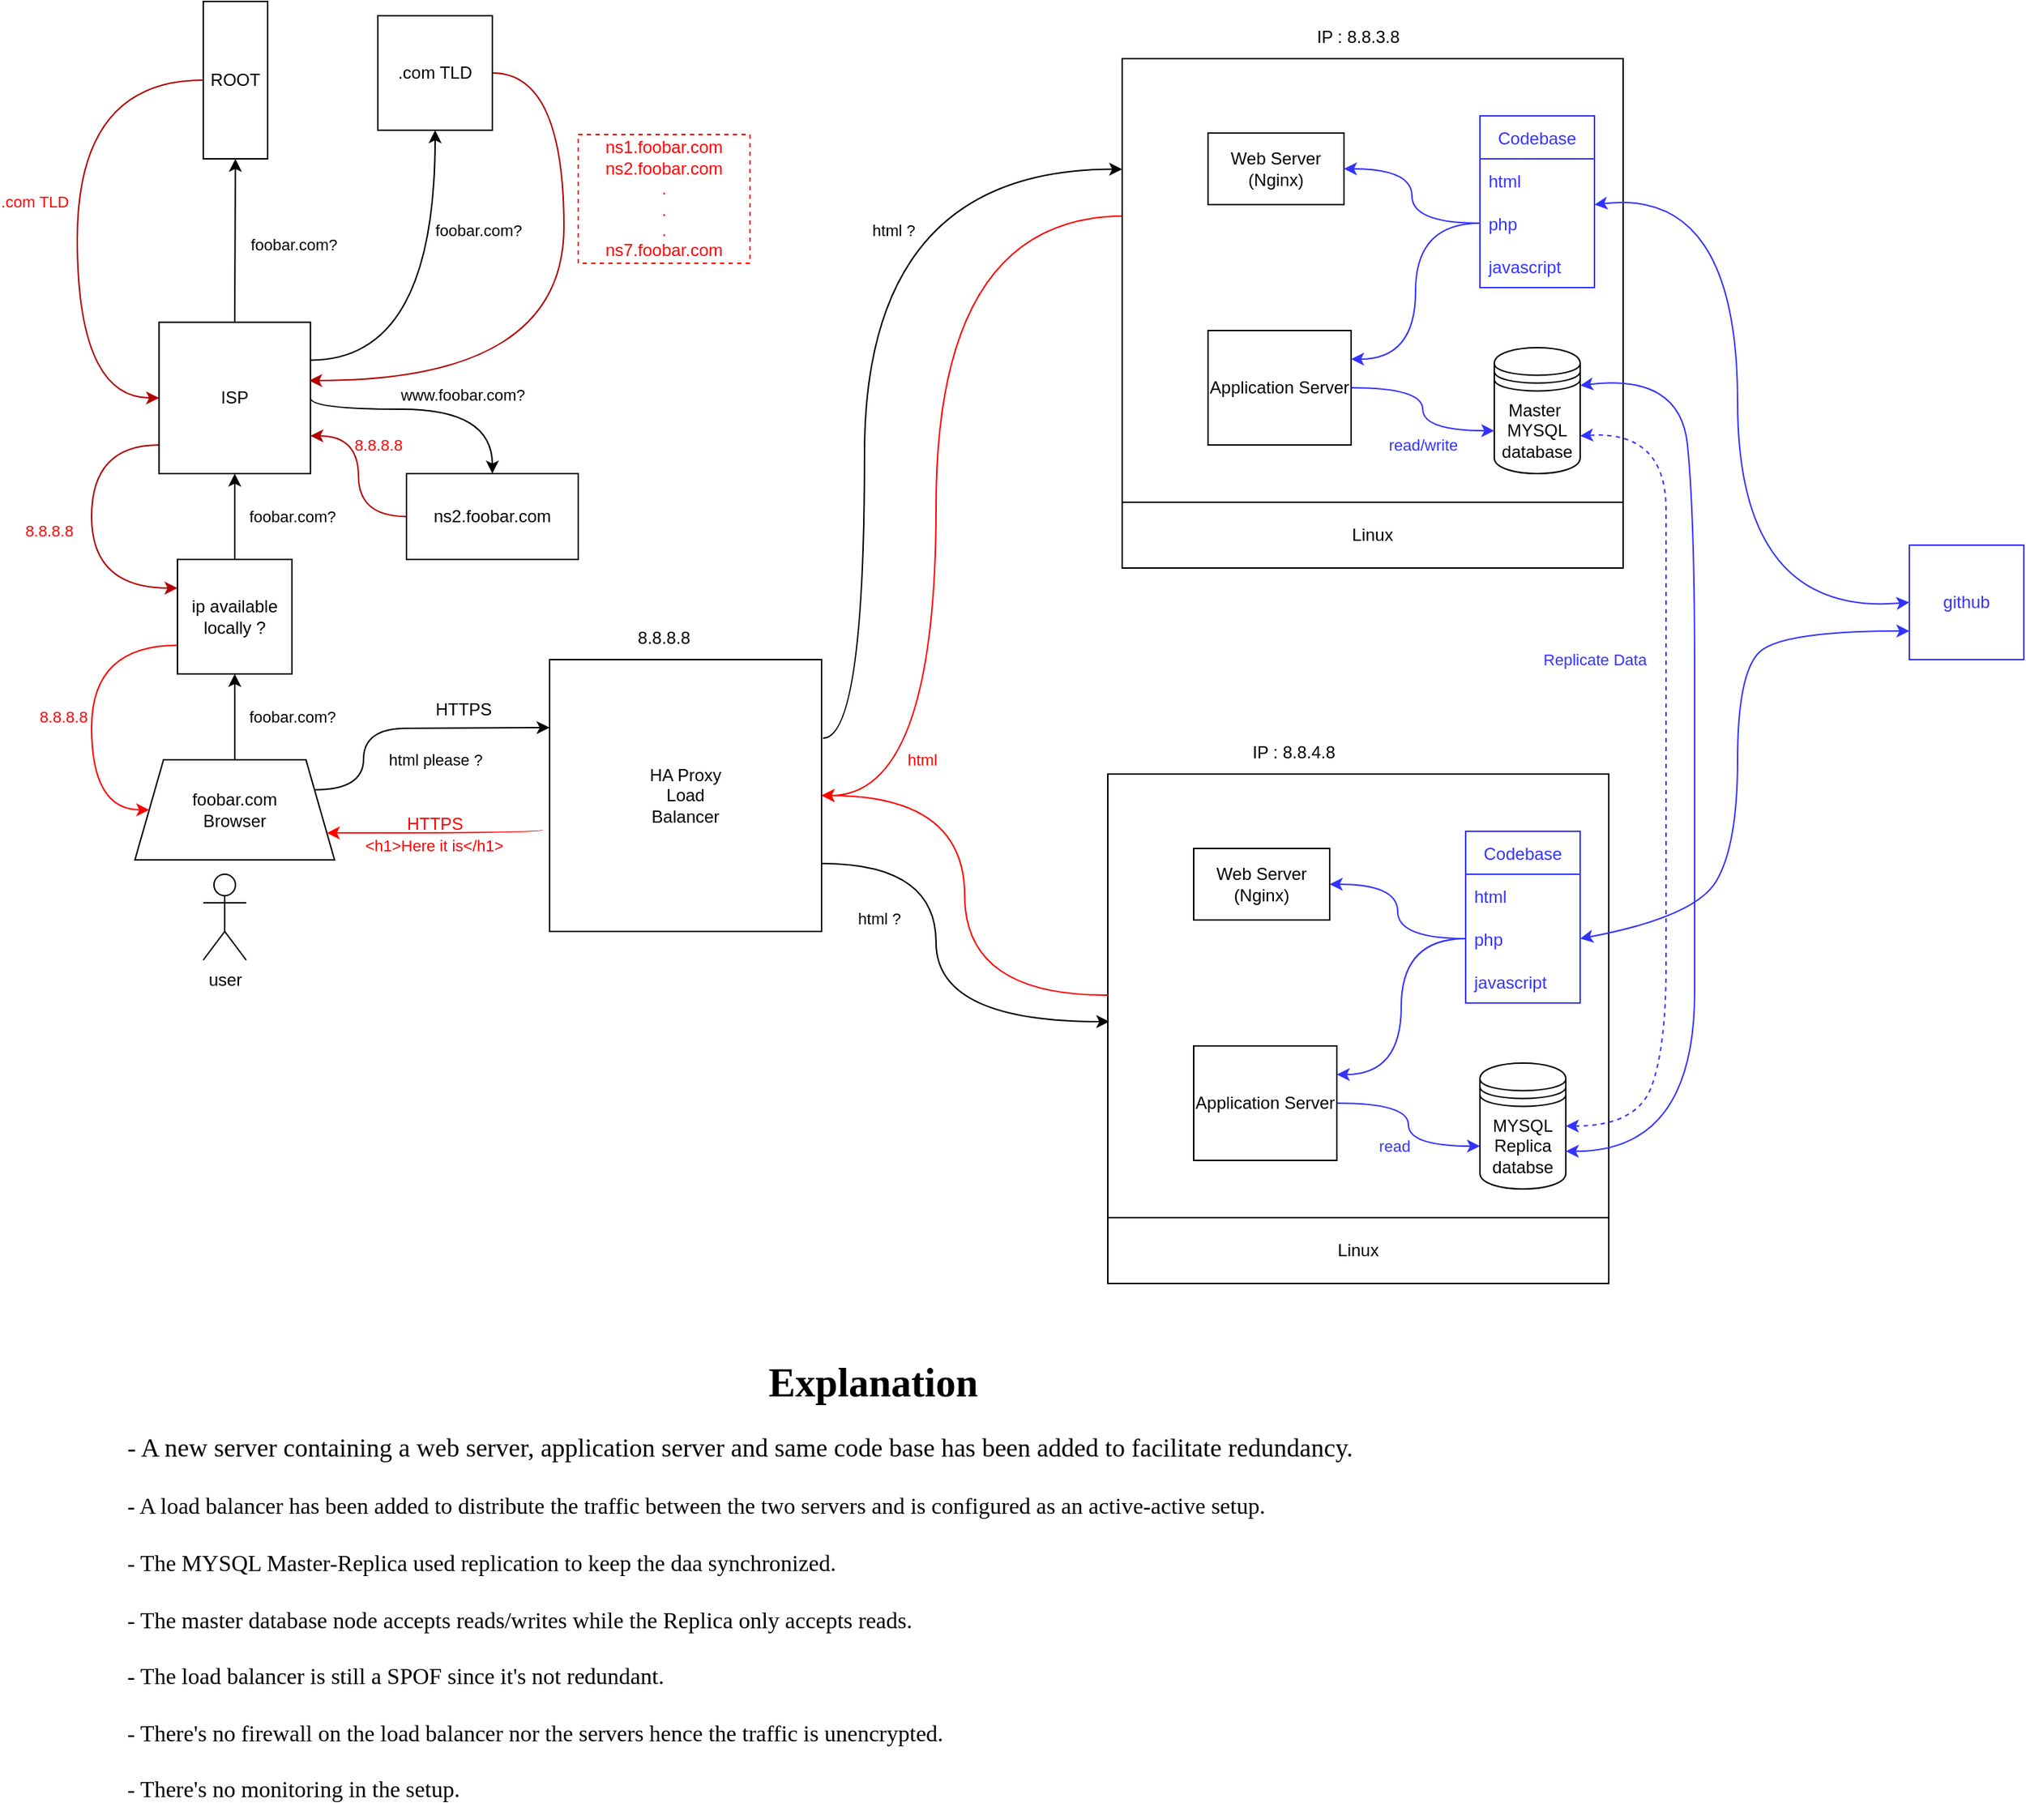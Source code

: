 <mxfile version="20.2.3" type="device"><diagram id="B_uQlGP2NlA1SxXE3YsM" name="Page-1"><mxGraphModel dx="1422" dy="905" grid="1" gridSize="10" guides="1" tooltips="1" connect="1" arrows="1" fold="1" page="1" pageScale="1" pageWidth="850" pageHeight="1100" math="0" shadow="0"><root><mxCell id="0"/><mxCell id="1" parent="0"/><mxCell id="XYIbEiAP-oEe4cjAyStu-11" value=".com TLD" style="edgeStyle=orthogonalEdgeStyle;curved=1;rounded=0;orthogonalLoop=1;jettySize=auto;html=1;exitX=0;exitY=0.5;exitDx=0;exitDy=0;entryX=0;entryY=0.5;entryDx=0;entryDy=0;fillColor=#e51400;strokeColor=#B20000;fontColor=#FF0000;" parent="1" source="XYIbEiAP-oEe4cjAyStu-2" target="XYIbEiAP-oEe4cjAyStu-7" edge="1"><mxGeometry x="-0.058" y="-30" relative="1" as="geometry"><mxPoint x="140" y="430" as="targetPoint"/><Array as="points"><mxPoint x="70" y="205"/><mxPoint x="70" y="427"/></Array><mxPoint as="offset"/></mxGeometry></mxCell><mxCell id="XYIbEiAP-oEe4cjAyStu-2" value="ROOT" style="rounded=0;whiteSpace=wrap;html=1;" parent="1" vertex="1"><mxGeometry x="158" y="150" width="45" height="110" as="geometry"/></mxCell><mxCell id="XYIbEiAP-oEe4cjAyStu-4" value="user" style="shape=umlActor;verticalLabelPosition=bottom;verticalAlign=top;html=1;outlineConnect=0;" parent="1" vertex="1"><mxGeometry x="158" y="760" width="30" height="60" as="geometry"/></mxCell><mxCell id="XYIbEiAP-oEe4cjAyStu-27" value="foobar.com?" style="edgeStyle=orthogonalEdgeStyle;curved=1;rounded=0;orthogonalLoop=1;jettySize=auto;html=1;" parent="1" source="XYIbEiAP-oEe4cjAyStu-5" target="XYIbEiAP-oEe4cjAyStu-24" edge="1"><mxGeometry x="-0.002" y="-40" relative="1" as="geometry"><mxPoint as="offset"/></mxGeometry></mxCell><mxCell id="XYIbEiAP-oEe4cjAyStu-5" value="foobar.com&lt;br&gt;Browser" style="shape=trapezoid;perimeter=trapezoidPerimeter;whiteSpace=wrap;html=1;fixedSize=1;" parent="1" vertex="1"><mxGeometry x="110.25" y="680" width="139.5" height="70" as="geometry"/></mxCell><mxCell id="XYIbEiAP-oEe4cjAyStu-9" value="foobar.com?" style="edgeStyle=orthogonalEdgeStyle;rounded=0;orthogonalLoop=1;jettySize=auto;html=1;curved=1;" parent="1" source="XYIbEiAP-oEe4cjAyStu-7" target="XYIbEiAP-oEe4cjAyStu-2" edge="1"><mxGeometry x="0.003" y="-40" relative="1" as="geometry"><mxPoint y="3" as="offset"/></mxGeometry></mxCell><mxCell id="XYIbEiAP-oEe4cjAyStu-29" value="www.foobar.com?" style="edgeStyle=orthogonalEdgeStyle;curved=1;rounded=0;orthogonalLoop=1;jettySize=auto;html=1;exitX=1;exitY=0.5;exitDx=0;exitDy=0;entryX=0.5;entryY=0;entryDx=0;entryDy=0;" parent="1" source="XYIbEiAP-oEe4cjAyStu-7" target="XYIbEiAP-oEe4cjAyStu-26" edge="1"><mxGeometry x="0.259" y="10" relative="1" as="geometry"><Array as="points"><mxPoint x="360" y="435"/></Array><mxPoint as="offset"/></mxGeometry></mxCell><mxCell id="XYIbEiAP-oEe4cjAyStu-31" value="8.8.8.8" style="edgeStyle=orthogonalEdgeStyle;curved=1;rounded=0;orthogonalLoop=1;jettySize=auto;html=1;entryX=0;entryY=0.25;entryDx=0;entryDy=0;fontColor=#FF0000;fillColor=#e51400;strokeColor=#B20000;" parent="1" source="XYIbEiAP-oEe4cjAyStu-7" target="XYIbEiAP-oEe4cjAyStu-24" edge="1"><mxGeometry x="0.034" y="-30" relative="1" as="geometry"><Array as="points"><mxPoint x="80" y="460"/><mxPoint x="80" y="560"/></Array><mxPoint as="offset"/></mxGeometry></mxCell><mxCell id="XYIbEiAP-oEe4cjAyStu-36" value="foobar.com?" style="edgeStyle=orthogonalEdgeStyle;curved=1;rounded=0;orthogonalLoop=1;jettySize=auto;html=1;exitX=1;exitY=0.25;exitDx=0;exitDy=0;entryX=0.5;entryY=1;entryDx=0;entryDy=0;" parent="1" source="XYIbEiAP-oEe4cjAyStu-7" target="XYIbEiAP-oEe4cjAyStu-12" edge="1"><mxGeometry x="0.435" y="-30" relative="1" as="geometry"><mxPoint as="offset"/></mxGeometry></mxCell><mxCell id="XYIbEiAP-oEe4cjAyStu-7" value="ISP" style="whiteSpace=wrap;html=1;aspect=fixed;" parent="1" vertex="1"><mxGeometry x="127.13" y="374.25" width="105.75" height="105.75" as="geometry"/></mxCell><mxCell id="XYIbEiAP-oEe4cjAyStu-35" style="edgeStyle=orthogonalEdgeStyle;curved=1;rounded=0;orthogonalLoop=1;jettySize=auto;html=1;exitX=1;exitY=0.5;exitDx=0;exitDy=0;entryX=0.992;entryY=0.385;entryDx=0;entryDy=0;entryPerimeter=0;fillColor=#e51400;strokeColor=#B20000;" parent="1" source="XYIbEiAP-oEe4cjAyStu-12" target="XYIbEiAP-oEe4cjAyStu-7" edge="1"><mxGeometry relative="1" as="geometry"><Array as="points"><mxPoint x="410" y="200"/><mxPoint x="410" y="415"/></Array></mxGeometry></mxCell><mxCell id="XYIbEiAP-oEe4cjAyStu-12" value=".com TLD" style="whiteSpace=wrap;html=1;aspect=fixed;" parent="1" vertex="1"><mxGeometry x="280" y="160" width="80" height="80" as="geometry"/></mxCell><mxCell id="XYIbEiAP-oEe4cjAyStu-16" value="ns1.foobar.com&lt;br&gt;ns2.foobar.com&lt;br&gt;.&lt;br&gt;.&lt;br&gt;.&lt;br&gt;ns7.foobar.com" style="rounded=0;whiteSpace=wrap;html=1;dashed=1;strokeColor=#FF0000;fontColor=#FF0000;" parent="1" vertex="1"><mxGeometry x="420" y="243" width="120" height="90" as="geometry"/></mxCell><mxCell id="XYIbEiAP-oEe4cjAyStu-28" value="foobar.com?" style="edgeStyle=orthogonalEdgeStyle;curved=1;rounded=0;orthogonalLoop=1;jettySize=auto;html=1;" parent="1" source="XYIbEiAP-oEe4cjAyStu-24" target="XYIbEiAP-oEe4cjAyStu-7" edge="1"><mxGeometry y="-40" relative="1" as="geometry"><mxPoint as="offset"/></mxGeometry></mxCell><mxCell id="gIFR-I6OyajuvEZYrClS-25" value="8.8.8.8" style="edgeStyle=orthogonalEdgeStyle;curved=1;orthogonalLoop=1;jettySize=auto;html=1;exitX=0;exitY=0.75;exitDx=0;exitDy=0;entryX=0;entryY=0.5;entryDx=0;entryDy=0;fontColor=#FF0000;strokeColor=#FF0000;" parent="1" source="XYIbEiAP-oEe4cjAyStu-24" target="XYIbEiAP-oEe4cjAyStu-5" edge="1"><mxGeometry x="0.022" y="-20" relative="1" as="geometry"><Array as="points"><mxPoint x="80" y="600"/><mxPoint x="80" y="715"/></Array><mxPoint as="offset"/></mxGeometry></mxCell><mxCell id="XYIbEiAP-oEe4cjAyStu-24" value="ip available locally ?" style="whiteSpace=wrap;html=1;aspect=fixed;" parent="1" vertex="1"><mxGeometry x="140" y="540" width="80" height="80" as="geometry"/></mxCell><mxCell id="XYIbEiAP-oEe4cjAyStu-32" value="8.8.8.8" style="edgeStyle=orthogonalEdgeStyle;curved=1;rounded=0;orthogonalLoop=1;jettySize=auto;html=1;entryX=1;entryY=0.75;entryDx=0;entryDy=0;fillColor=#e51400;strokeColor=#B20000;fontColor=#FF0000;" parent="1" source="XYIbEiAP-oEe4cjAyStu-26" target="XYIbEiAP-oEe4cjAyStu-7" edge="1"><mxGeometry x="0.352" y="-13" relative="1" as="geometry"><mxPoint x="1" as="offset"/></mxGeometry></mxCell><mxCell id="XYIbEiAP-oEe4cjAyStu-26" value="ns2.foobar.com" style="rounded=0;whiteSpace=wrap;html=1;" parent="1" vertex="1"><mxGeometry x="300" y="480" width="120" height="60" as="geometry"/></mxCell><mxCell id="gIFR-I6OyajuvEZYrClS-6" value="" style="rounded=0;whiteSpace=wrap;html=1;" parent="1" vertex="1"><mxGeometry x="790" y="690" width="350" height="356" as="geometry"/></mxCell><mxCell id="gIFR-I6OyajuvEZYrClS-10" value="Web Server&lt;br&gt;(Nginx)" style="rounded=0;whiteSpace=wrap;html=1;" parent="1" vertex="1"><mxGeometry x="850" y="742" width="95" height="50" as="geometry"/></mxCell><mxCell id="KXJvvegqQfDOZ6wxqytl-24" value="read" style="edgeStyle=orthogonalEdgeStyle;curved=1;orthogonalLoop=1;jettySize=auto;html=1;fontColor=#3333FF;strokeColor=#3333FF;" parent="1" source="gIFR-I6OyajuvEZYrClS-16" target="gIFR-I6OyajuvEZYrClS-12" edge="1"><mxGeometry x="0.231" y="-10" relative="1" as="geometry"><Array as="points"><mxPoint x="1000" y="920"/><mxPoint x="1000" y="950"/></Array><mxPoint x="-10" y="-10" as="offset"/></mxGeometry></mxCell><mxCell id="gIFR-I6OyajuvEZYrClS-12" value="MYSQL&lt;br&gt;Replica&lt;br&gt;databse" style="shape=datastore;whiteSpace=wrap;html=1;" parent="1" vertex="1"><mxGeometry x="1050" y="892" width="60" height="88" as="geometry"/></mxCell><mxCell id="gIFR-I6OyajuvEZYrClS-16" value="Application Server" style="rounded=0;whiteSpace=wrap;html=1;" parent="1" vertex="1"><mxGeometry x="850" y="880" width="100" height="80" as="geometry"/></mxCell><mxCell id="gIFR-I6OyajuvEZYrClS-17" value="Linux" style="rounded=0;whiteSpace=wrap;html=1;" parent="1" vertex="1"><mxGeometry x="790" y="1000" width="350" height="46" as="geometry"/></mxCell><mxCell id="KXJvvegqQfDOZ6wxqytl-51" value="html ?" style="edgeStyle=orthogonalEdgeStyle;curved=1;orthogonalLoop=1;jettySize=auto;html=1;fontColor=#000000;strokeColor=#000000;entryX=0.05;entryY=0.56;entryDx=0;entryDy=0;entryPerimeter=0;exitX=1;exitY=0.75;exitDx=0;exitDy=0;" parent="1" source="gIFR-I6OyajuvEZYrClS-21" edge="1"><mxGeometry x="-0.743" y="-37" relative="1" as="geometry"><mxPoint x="550" y="680" as="sourcePoint"/><mxPoint x="791" y="863.04" as="targetPoint"/><Array as="points"><mxPoint x="670" y="753"/><mxPoint x="670" y="863"/></Array><mxPoint y="1" as="offset"/></mxGeometry></mxCell><mxCell id="gIFR-I6OyajuvEZYrClS-21" value="HA Proxy&lt;br&gt;Load &lt;br&gt;Balancer" style="whiteSpace=wrap;html=1;aspect=fixed;fontColor=#000000;strokeColor=#000000;" parent="1" vertex="1"><mxGeometry x="400" y="610" width="190" height="190" as="geometry"/></mxCell><mxCell id="gIFR-I6OyajuvEZYrClS-38" value="8.8.8.8" style="text;html=1;strokeColor=none;fillColor=none;align=center;verticalAlign=middle;whiteSpace=wrap;rounded=0;fontColor=#000000;" parent="1" vertex="1"><mxGeometry x="450" y="580" width="60" height="30" as="geometry"/></mxCell><mxCell id="gIFR-I6OyajuvEZYrClS-45" value="github" style="whiteSpace=wrap;html=1;aspect=fixed;fontColor=#3333FF;strokeColor=#3333FF;" parent="1" vertex="1"><mxGeometry x="1350" y="530" width="80" height="80" as="geometry"/></mxCell><mxCell id="gIFR-I6OyajuvEZYrClS-34" value="html" style="edgeStyle=orthogonalEdgeStyle;curved=1;orthogonalLoop=1;jettySize=auto;html=1;fontColor=#FF0000;strokeColor=#FF0000;exitX=0;exitY=0.356;exitDx=0;exitDy=0;entryX=1;entryY=0.5;entryDx=0;entryDy=0;exitPerimeter=0;" parent="1" target="gIFR-I6OyajuvEZYrClS-21" edge="1"><mxGeometry x="0.658" y="-10" relative="1" as="geometry"><mxPoint x="800" y="300.004" as="sourcePoint"/><mxPoint x="640" y="650" as="targetPoint"/><Array as="points"><mxPoint x="670" y="301"/><mxPoint x="670" y="705"/></Array><mxPoint as="offset"/></mxGeometry></mxCell><mxCell id="gIFR-I6OyajuvEZYrClS-32" value="html ?" style="edgeStyle=orthogonalEdgeStyle;curved=1;orthogonalLoop=1;jettySize=auto;html=1;entryX=0;entryY=0.25;entryDx=0;entryDy=0;fontColor=#000000;strokeColor=#000000;exitX=1.005;exitY=0.289;exitDx=0;exitDy=0;exitPerimeter=0;" parent="1" source="gIFR-I6OyajuvEZYrClS-21" edge="1"><mxGeometry x="0.266" y="-20" relative="1" as="geometry"><Array as="points"><mxPoint x="620" y="665"/><mxPoint x="620" y="267"/></Array><mxPoint as="offset"/><mxPoint x="620" y="634" as="sourcePoint"/><mxPoint x="800" y="267.25" as="targetPoint"/></mxGeometry></mxCell><mxCell id="KXJvvegqQfDOZ6wxqytl-49" style="edgeStyle=orthogonalEdgeStyle;curved=1;orthogonalLoop=1;jettySize=auto;html=1;exitX=0;exitY=0.5;exitDx=0;exitDy=0;fontColor=#FF0000;strokeColor=#FF0000;entryX=1;entryY=0.5;entryDx=0;entryDy=0;" parent="1" target="gIFR-I6OyajuvEZYrClS-21" edge="1"><mxGeometry relative="1" as="geometry"><mxPoint x="570" y="670" as="targetPoint"/><mxPoint x="790" y="844.5" as="sourcePoint"/></mxGeometry></mxCell><mxCell id="gIFR-I6OyajuvEZYrClS-26" value="html please ?" style="edgeStyle=orthogonalEdgeStyle;curved=1;orthogonalLoop=1;jettySize=auto;html=1;exitX=1;exitY=0.25;exitDx=0;exitDy=0;fontColor=#000000;strokeColor=#000000;entryX=0;entryY=0.25;entryDx=0;entryDy=0;" parent="1" source="XYIbEiAP-oEe4cjAyStu-5" edge="1"><mxGeometry x="0.228" y="-22" relative="1" as="geometry"><Array as="points"><mxPoint x="270" y="701"/><mxPoint x="270" y="658"/><mxPoint x="330" y="658"/></Array><mxPoint as="offset"/><mxPoint x="400" y="657.5" as="targetPoint"/></mxGeometry></mxCell><mxCell id="gIFR-I6OyajuvEZYrClS-27" value="&amp;lt;h1&amp;gt;Here it is&amp;lt;/h1&amp;gt;" style="edgeStyle=orthogonalEdgeStyle;curved=1;orthogonalLoop=1;jettySize=auto;html=1;entryX=1;entryY=0.75;entryDx=0;entryDy=0;fontColor=#FF0000;strokeColor=#FF0000;exitX=-0.25;exitY=0.626;exitDx=0;exitDy=0;exitPerimeter=0;" parent="1" target="XYIbEiAP-oEe4cjAyStu-5" edge="1"><mxGeometry x="0.023" y="9" relative="1" as="geometry"><Array as="points"><mxPoint x="395" y="731"/></Array><mxPoint as="offset"/><mxPoint x="395" y="728.94" as="sourcePoint"/></mxGeometry></mxCell><mxCell id="KXJvvegqQfDOZ6wxqytl-1" value="HTTPS" style="text;html=1;strokeColor=none;fillColor=none;align=center;verticalAlign=middle;whiteSpace=wrap;rounded=0;fontColor=#000000;" parent="1" vertex="1"><mxGeometry x="310" y="630" width="60" height="30" as="geometry"/></mxCell><mxCell id="KXJvvegqQfDOZ6wxqytl-2" value="HTTPS" style="text;html=1;strokeColor=none;fillColor=none;align=center;verticalAlign=middle;whiteSpace=wrap;rounded=0;fontColor=#FF0000;" parent="1" vertex="1"><mxGeometry x="290" y="710" width="60" height="30" as="geometry"/></mxCell><mxCell id="KXJvvegqQfDOZ6wxqytl-17" value="Codebase" style="swimlane;fontStyle=0;childLayout=stackLayout;horizontal=1;startSize=30;horizontalStack=0;resizeParent=1;resizeParentMax=0;resizeLast=0;collapsible=1;marginBottom=0;fontColor=#3333FF;strokeColor=#3333FF;fillColor=#FFFFFF;gradientColor=#FFFFFF;" parent="1" vertex="1"><mxGeometry x="1040" y="730" width="80" height="120" as="geometry"/></mxCell><mxCell id="KXJvvegqQfDOZ6wxqytl-18" value="html" style="text;strokeColor=none;fillColor=none;align=left;verticalAlign=middle;spacingLeft=4;spacingRight=4;overflow=hidden;points=[[0,0.5],[1,0.5]];portConstraint=eastwest;rotatable=0;fontColor=#3333FF;" parent="KXJvvegqQfDOZ6wxqytl-17" vertex="1"><mxGeometry y="30" width="80" height="30" as="geometry"/></mxCell><mxCell id="KXJvvegqQfDOZ6wxqytl-19" value="php" style="text;strokeColor=none;fillColor=none;align=left;verticalAlign=middle;spacingLeft=4;spacingRight=4;overflow=hidden;points=[[0,0.5],[1,0.5]];portConstraint=eastwest;rotatable=0;fontColor=#3333FF;" parent="KXJvvegqQfDOZ6wxqytl-17" vertex="1"><mxGeometry y="60" width="80" height="30" as="geometry"/></mxCell><mxCell id="KXJvvegqQfDOZ6wxqytl-20" value="javascript" style="text;strokeColor=none;fillColor=none;align=left;verticalAlign=middle;spacingLeft=4;spacingRight=4;overflow=hidden;points=[[0,0.5],[1,0.5]];portConstraint=eastwest;rotatable=0;fontColor=#3333FF;" parent="KXJvvegqQfDOZ6wxqytl-17" vertex="1"><mxGeometry y="90" width="80" height="30" as="geometry"/></mxCell><mxCell id="KXJvvegqQfDOZ6wxqytl-21" style="edgeStyle=orthogonalEdgeStyle;curved=1;orthogonalLoop=1;jettySize=auto;html=1;exitX=0;exitY=0.5;exitDx=0;exitDy=0;entryX=1;entryY=0.5;entryDx=0;entryDy=0;fontColor=#3333FF;strokeColor=#3333FF;" parent="1" source="KXJvvegqQfDOZ6wxqytl-19" target="gIFR-I6OyajuvEZYrClS-10" edge="1"><mxGeometry relative="1" as="geometry"/></mxCell><mxCell id="KXJvvegqQfDOZ6wxqytl-22" style="edgeStyle=orthogonalEdgeStyle;curved=1;orthogonalLoop=1;jettySize=auto;html=1;exitX=0;exitY=0.5;exitDx=0;exitDy=0;entryX=1;entryY=0.25;entryDx=0;entryDy=0;fontColor=#3333FF;strokeColor=#3333FF;" parent="1" source="KXJvvegqQfDOZ6wxqytl-19" target="gIFR-I6OyajuvEZYrClS-16" edge="1"><mxGeometry relative="1" as="geometry"/></mxCell><mxCell id="KXJvvegqQfDOZ6wxqytl-25" value="IP : 8.8.4.8" style="text;html=1;strokeColor=none;fillColor=none;align=center;verticalAlign=middle;whiteSpace=wrap;rounded=0;fontColor=#000000;" parent="1" vertex="1"><mxGeometry x="880" y="660" width="80" height="30" as="geometry"/></mxCell><mxCell id="KXJvvegqQfDOZ6wxqytl-27" value="" style="rounded=0;whiteSpace=wrap;html=1;" parent="1" vertex="1"><mxGeometry x="800" y="190" width="350" height="356" as="geometry"/></mxCell><mxCell id="KXJvvegqQfDOZ6wxqytl-28" value="Web Server&lt;br&gt;(Nginx)" style="rounded=0;whiteSpace=wrap;html=1;" parent="1" vertex="1"><mxGeometry x="860" y="242" width="95" height="50" as="geometry"/></mxCell><mxCell id="KXJvvegqQfDOZ6wxqytl-29" value="read/write" style="edgeStyle=orthogonalEdgeStyle;curved=1;orthogonalLoop=1;jettySize=auto;html=1;fontColor=#3333FF;strokeColor=#3333FF;" parent="1" source="KXJvvegqQfDOZ6wxqytl-31" target="KXJvvegqQfDOZ6wxqytl-30" edge="1"><mxGeometry x="0.231" y="-10" relative="1" as="geometry"><Array as="points"><mxPoint x="1010" y="420"/><mxPoint x="1010" y="450"/></Array><mxPoint as="offset"/></mxGeometry></mxCell><mxCell id="KXJvvegqQfDOZ6wxqytl-30" value="Master&amp;nbsp;&lt;br&gt;MYSQL&lt;br&gt;database" style="shape=datastore;whiteSpace=wrap;html=1;" parent="1" vertex="1"><mxGeometry x="1060" y="392" width="60" height="88" as="geometry"/></mxCell><mxCell id="KXJvvegqQfDOZ6wxqytl-31" value="Application Server" style="rounded=0;whiteSpace=wrap;html=1;" parent="1" vertex="1"><mxGeometry x="860" y="380" width="100" height="80" as="geometry"/></mxCell><mxCell id="KXJvvegqQfDOZ6wxqytl-32" value="Linux" style="rounded=0;whiteSpace=wrap;html=1;" parent="1" vertex="1"><mxGeometry x="800" y="500" width="350" height="46" as="geometry"/></mxCell><mxCell id="KXJvvegqQfDOZ6wxqytl-35" value="Codebase" style="swimlane;fontStyle=0;childLayout=stackLayout;horizontal=1;startSize=30;horizontalStack=0;resizeParent=1;resizeParentMax=0;resizeLast=0;collapsible=1;marginBottom=0;fontColor=#3333FF;strokeColor=#3333FF;fillColor=#FFFFFF;gradientColor=#FFFFFF;" parent="1" vertex="1"><mxGeometry x="1050" y="230" width="80" height="120" as="geometry"/></mxCell><mxCell id="KXJvvegqQfDOZ6wxqytl-36" value="html" style="text;strokeColor=none;fillColor=none;align=left;verticalAlign=middle;spacingLeft=4;spacingRight=4;overflow=hidden;points=[[0,0.5],[1,0.5]];portConstraint=eastwest;rotatable=0;fontColor=#3333FF;" parent="KXJvvegqQfDOZ6wxqytl-35" vertex="1"><mxGeometry y="30" width="80" height="30" as="geometry"/></mxCell><mxCell id="KXJvvegqQfDOZ6wxqytl-37" value="php" style="text;strokeColor=none;fillColor=none;align=left;verticalAlign=middle;spacingLeft=4;spacingRight=4;overflow=hidden;points=[[0,0.5],[1,0.5]];portConstraint=eastwest;rotatable=0;fontColor=#3333FF;" parent="KXJvvegqQfDOZ6wxqytl-35" vertex="1"><mxGeometry y="60" width="80" height="30" as="geometry"/></mxCell><mxCell id="KXJvvegqQfDOZ6wxqytl-38" value="javascript" style="text;strokeColor=none;fillColor=none;align=left;verticalAlign=middle;spacingLeft=4;spacingRight=4;overflow=hidden;points=[[0,0.5],[1,0.5]];portConstraint=eastwest;rotatable=0;fontColor=#3333FF;" parent="KXJvvegqQfDOZ6wxqytl-35" vertex="1"><mxGeometry y="90" width="80" height="30" as="geometry"/></mxCell><mxCell id="KXJvvegqQfDOZ6wxqytl-39" style="edgeStyle=orthogonalEdgeStyle;curved=1;orthogonalLoop=1;jettySize=auto;html=1;exitX=0;exitY=0.5;exitDx=0;exitDy=0;entryX=1;entryY=0.5;entryDx=0;entryDy=0;fontColor=#3333FF;strokeColor=#3333FF;" parent="1" source="KXJvvegqQfDOZ6wxqytl-37" target="KXJvvegqQfDOZ6wxqytl-28" edge="1"><mxGeometry relative="1" as="geometry"/></mxCell><mxCell id="KXJvvegqQfDOZ6wxqytl-40" style="edgeStyle=orthogonalEdgeStyle;curved=1;orthogonalLoop=1;jettySize=auto;html=1;exitX=0;exitY=0.5;exitDx=0;exitDy=0;entryX=1;entryY=0.25;entryDx=0;entryDy=0;fontColor=#3333FF;strokeColor=#3333FF;" parent="1" source="KXJvvegqQfDOZ6wxqytl-37" target="KXJvvegqQfDOZ6wxqytl-31" edge="1"><mxGeometry relative="1" as="geometry"/></mxCell><mxCell id="KXJvvegqQfDOZ6wxqytl-41" value="IP : 8.8.3.8" style="text;html=1;strokeColor=none;fillColor=none;align=center;verticalAlign=middle;whiteSpace=wrap;rounded=0;fontColor=#000000;" parent="1" vertex="1"><mxGeometry x="925" y="160" width="80" height="30" as="geometry"/></mxCell><mxCell id="KXJvvegqQfDOZ6wxqytl-53" value="" style="endArrow=classic;startArrow=classic;html=1;fontColor=#000000;strokeColor=#3333FF;curved=1;entryX=0;entryY=0.5;entryDx=0;entryDy=0;" parent="1" target="gIFR-I6OyajuvEZYrClS-45" edge="1"><mxGeometry width="50" height="50" relative="1" as="geometry"><mxPoint x="1130" y="292" as="sourcePoint"/><mxPoint x="1180" y="242" as="targetPoint"/><Array as="points"><mxPoint x="1230" y="280"/><mxPoint x="1230" y="580"/></Array></mxGeometry></mxCell><mxCell id="KXJvvegqQfDOZ6wxqytl-57" value="" style="endArrow=classic;startArrow=classic;html=1;fontColor=#007000;strokeColor=#3333FF;curved=1;exitX=1;exitY=0.5;exitDx=0;exitDy=0;entryX=0;entryY=0.75;entryDx=0;entryDy=0;" parent="1" source="KXJvvegqQfDOZ6wxqytl-19" target="gIFR-I6OyajuvEZYrClS-45" edge="1"><mxGeometry width="50" height="50" relative="1" as="geometry"><mxPoint x="1180" y="750" as="sourcePoint"/><mxPoint x="1230" y="700" as="targetPoint"/><Array as="points"><mxPoint x="1200" y="790"/><mxPoint x="1230" y="740"/><mxPoint x="1230" y="620"/><mxPoint x="1260" y="590"/></Array></mxGeometry></mxCell><mxCell id="KXJvvegqQfDOZ6wxqytl-60" value="Replicate Data" style="endArrow=classic;startArrow=classic;html=1;fontColor=#3333FF;strokeColor=#3333FF;curved=1;entryX=1;entryY=0.3;entryDx=0;entryDy=0;exitX=1;exitY=0.7;exitDx=0;exitDy=0;" parent="1" source="gIFR-I6OyajuvEZYrClS-12" target="KXJvvegqQfDOZ6wxqytl-30" edge="1"><mxGeometry x="0.231" y="70" width="50" height="50" relative="1" as="geometry"><mxPoint x="1150" y="580" as="sourcePoint"/><mxPoint x="1200" y="530" as="targetPoint"/><Array as="points"><mxPoint x="1200" y="954"/><mxPoint x="1200" y="730"/><mxPoint x="1200" y="510"/><mxPoint x="1190" y="410"/></Array><mxPoint as="offset"/></mxGeometry></mxCell><mxCell id="KXJvvegqQfDOZ6wxqytl-61" value="" style="endArrow=classic;startArrow=classic;html=1;fontColor=#007000;strokeColor=#3333FF;curved=1;entryX=1;entryY=0.7;entryDx=0;entryDy=0;exitX=1;exitY=0.5;exitDx=0;exitDy=0;dashed=1;" parent="1" source="gIFR-I6OyajuvEZYrClS-12" target="KXJvvegqQfDOZ6wxqytl-30" edge="1"><mxGeometry width="50" height="50" relative="1" as="geometry"><mxPoint x="1130" y="595" as="sourcePoint"/><mxPoint x="1180" y="545" as="targetPoint"/><Array as="points"><mxPoint x="1160" y="936"/><mxPoint x="1180" y="880"/><mxPoint x="1180" y="770"/><mxPoint x="1180" y="560"/><mxPoint x="1180" y="450"/></Array></mxGeometry></mxCell><mxCell id="Q_4OxPJ_YZkCswY7c561-2" value="&lt;h1&gt;&lt;span style=&quot;&quot;&gt;&#9;&lt;/span&gt;&lt;span style=&quot;&quot;&gt;&#9;&lt;/span&gt;&lt;span style=&quot;&quot;&gt;&#9;&lt;/span&gt;&lt;span style=&quot;&quot;&gt;&#9;&lt;/span&gt;&lt;span style=&quot;&quot;&gt;&#9;&lt;/span&gt;&lt;span style=&quot;&quot;&gt;&#9;&lt;/span&gt;&lt;span style=&quot;&quot;&gt;&#9;&lt;/span&gt;&lt;span style=&quot;&quot;&gt;&#9;&lt;/span&gt;&lt;span style=&quot;white-space: pre;&quot;&gt;&#9;&lt;/span&gt;&lt;span style=&quot;white-space: pre;&quot;&gt;&#9;&lt;/span&gt;&lt;span style=&quot;white-space: pre;&quot;&gt;&#9;&lt;/span&gt;&lt;span style=&quot;white-space: pre;&quot;&gt;&#9;&lt;/span&gt;&lt;span style=&quot;white-space: pre;&quot;&gt;&#9;&lt;/span&gt;&lt;span style=&quot;white-space: pre;&quot;&gt;&#9;&lt;/span&gt;&lt;span style=&quot;white-space: pre;&quot;&gt;&#9;&lt;/span&gt;&lt;span style=&quot;white-space: pre;&quot;&gt;&#9;&lt;/span&gt;Explanation&lt;/h1&gt;&lt;div&gt;&lt;div&gt;&lt;font style=&quot;font-size: 18px;&quot;&gt;- &lt;font style=&quot;&quot;&gt;A new server containing a web server, application server and same code base has been added to facilitate redundancy.&lt;/font&gt;&lt;/font&gt;&lt;/div&gt;&lt;div&gt;&lt;font style=&quot;&quot;&gt;&lt;font size=&quot;3&quot; style=&quot;&quot;&gt;&lt;br&gt;&lt;/font&gt;&lt;/font&gt;&lt;/div&gt;&lt;div&gt;&lt;font size=&quot;3&quot;&gt;- A load balancer has been added to distribute the traffic between the two servers and is configured as an active-active setup.&lt;/font&gt;&lt;/div&gt;&lt;div&gt;&lt;font size=&quot;3&quot;&gt;&lt;br&gt;&lt;/font&gt;&lt;/div&gt;&lt;div&gt;&lt;font size=&quot;3&quot;&gt;- The MYSQL Master-Replica used replication to keep the daa synchronized.&lt;/font&gt;&lt;/div&gt;&lt;div&gt;&lt;font size=&quot;3&quot;&gt;&lt;br&gt;&lt;/font&gt;&lt;/div&gt;&lt;div&gt;&lt;font size=&quot;3&quot;&gt;- The master database node accepts reads/writes while the Replica only accepts reads.&lt;/font&gt;&lt;/div&gt;&lt;div&gt;&lt;font size=&quot;3&quot;&gt;&lt;br&gt;&lt;/font&gt;&lt;/div&gt;&lt;div&gt;&lt;font size=&quot;3&quot;&gt;- The load balancer is still a SPOF since it's not redundant.&lt;/font&gt;&lt;/div&gt;&lt;div&gt;&lt;font size=&quot;3&quot;&gt;&lt;br&gt;&lt;/font&gt;&lt;/div&gt;&lt;div&gt;&lt;font size=&quot;3&quot;&gt;&lt;span style=&quot;background-color: initial;&quot;&gt;- There's no firewall on the load balancer nor the servers hence the traffic is unencrypted.&lt;/span&gt;&lt;br&gt;&lt;/font&gt;&lt;/div&gt;&lt;div&gt;&lt;font size=&quot;3&quot;&gt;&lt;br&gt;&lt;/font&gt;&lt;/div&gt;&lt;div&gt;&lt;font size=&quot;3&quot;&gt;- There's no monitoring in the setup.&lt;/font&gt;&amp;nbsp;&lt;/div&gt;&lt;/div&gt;" style="text;html=1;strokeColor=none;fillColor=none;spacing=5;spacingTop=-20;whiteSpace=wrap;overflow=hidden;rounded=0;fontFamily=Times New Roman;fontSize=14;" parent="1" vertex="1"><mxGeometry x="100" y="1090" width="1235" height="330" as="geometry"/></mxCell></root></mxGraphModel></diagram></mxfile>